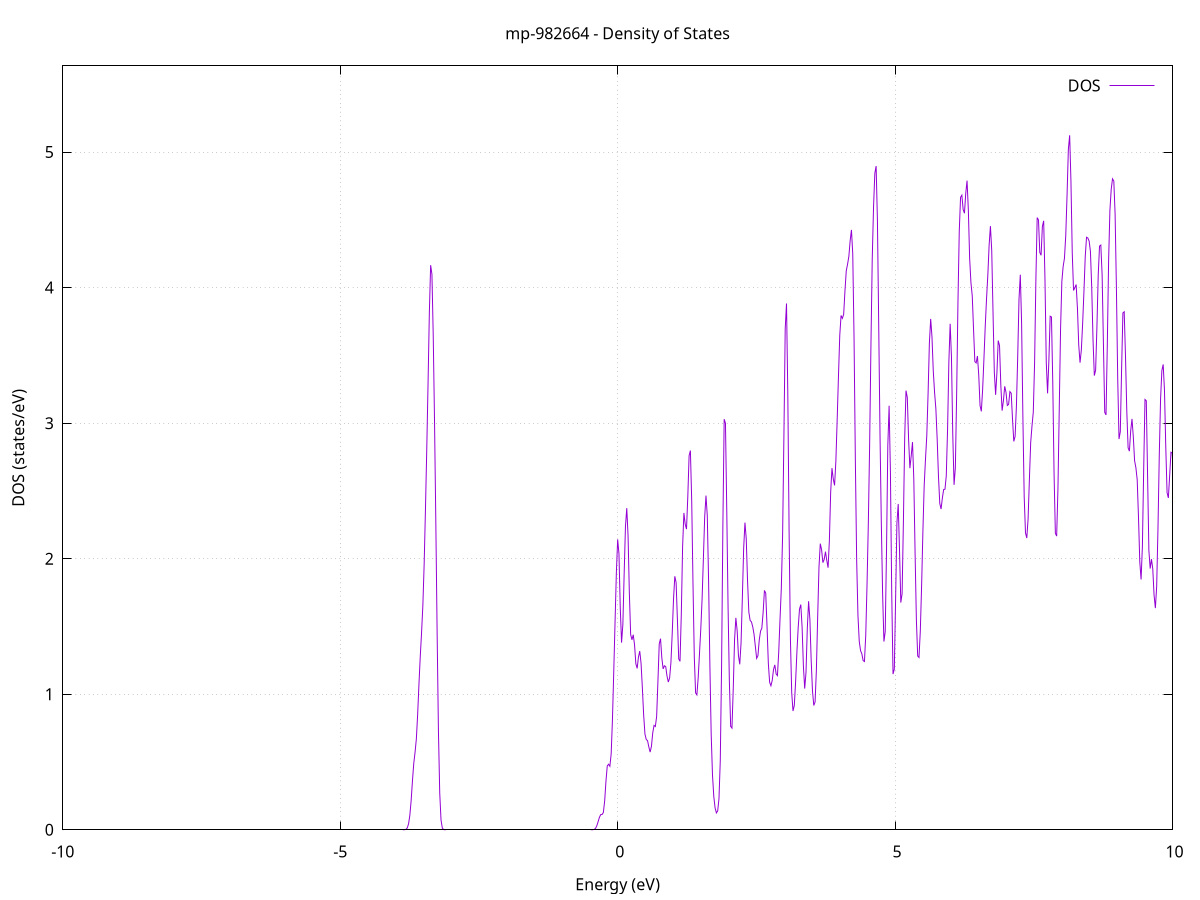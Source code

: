 set title 'mp-982664 - Density of States'
set xlabel 'Energy (eV)'
set ylabel 'DOS (states/eV)'
set grid
set xrange [-10:10]
set yrange [0:5.636]
set xzeroaxis lt -1
set terminal png size 800,600
set output 'mp-982664_dos_gnuplot.png'
plot '-' using 1:2 with lines title 'DOS'
-32.794600 0.000000
-32.771200 0.000000
-32.747800 0.000000
-32.724400 0.000000
-32.700900 0.000000
-32.677500 0.000000
-32.654100 0.000000
-32.630700 0.000000
-32.607300 0.000000
-32.583900 0.000000
-32.560500 0.000000
-32.537100 0.000000
-32.513700 0.000000
-32.490300 0.000000
-32.466900 0.000000
-32.443500 0.000000
-32.420000 0.000000
-32.396600 0.000000
-32.373200 0.000000
-32.349800 0.000000
-32.326400 0.000000
-32.303000 0.000000
-32.279600 0.000000
-32.256200 0.000000
-32.232800 0.000000
-32.209400 0.000000
-32.186000 0.000000
-32.162600 0.000000
-32.139100 0.000000
-32.115700 0.000000
-32.092300 0.000000
-32.068900 0.000000
-32.045500 0.000000
-32.022100 0.000000
-31.998700 0.000000
-31.975300 0.000000
-31.951900 0.000000
-31.928500 0.000000
-31.905100 0.000000
-31.881700 0.000000
-31.858200 0.000000
-31.834800 0.000000
-31.811400 0.000000
-31.788000 0.000000
-31.764600 0.000000
-31.741200 0.000000
-31.717800 0.000000
-31.694400 0.000000
-31.671000 0.000000
-31.647600 0.000000
-31.624200 0.000000
-31.600800 0.000000
-31.577300 0.000000
-31.553900 0.000000
-31.530500 0.000000
-31.507100 0.000000
-31.483700 0.000000
-31.460300 0.000000
-31.436900 0.000000
-31.413500 0.000000
-31.390100 0.000000
-31.366700 0.000000
-31.343300 0.000000
-31.319900 0.000000
-31.296400 0.000000
-31.273000 0.000000
-31.249600 0.000000
-31.226200 0.000000
-31.202800 0.000000
-31.179400 0.000000
-31.156000 0.000000
-31.132600 0.000000
-31.109200 0.000000
-31.085800 0.000000
-31.062400 0.000000
-31.039000 0.000000
-31.015500 0.000000
-30.992100 0.000000
-30.968700 0.000000
-30.945300 0.000000
-30.921900 0.000000
-30.898500 0.000000
-30.875100 0.000000
-30.851700 0.000000
-30.828300 0.000000
-30.804900 0.000700
-30.781500 0.009900
-30.758100 0.092300
-30.734600 0.560200
-30.711200 2.228500
-30.687800 5.853200
-30.664400 10.412700
-30.641000 13.701100
-30.617600 16.357800
-30.594200 20.513200
-30.570800 23.123900
-30.547400 19.218900
-30.524000 10.845600
-30.500600 4.059400
-30.477200 1.001400
-30.453800 0.162400
-30.430300 0.017300
-30.406900 0.001200
-30.383500 0.000100
-30.360100 0.000000
-30.336700 0.000000
-30.313300 0.000000
-30.289900 0.000000
-30.266500 0.000000
-30.243100 0.000000
-30.219700 0.000000
-30.196300 0.000000
-30.172900 0.000000
-30.149400 0.000000
-30.126000 0.000000
-30.102600 0.000000
-30.079200 0.000000
-30.055800 0.000000
-30.032400 0.000000
-30.009000 0.000000
-29.985600 0.000000
-29.962200 0.000000
-29.938800 0.000000
-29.915400 0.000000
-29.892000 0.000000
-29.868500 0.000000
-29.845100 0.000000
-29.821700 0.000000
-29.798300 0.000000
-29.774900 0.000000
-29.751500 0.000000
-29.728100 0.000000
-29.704700 0.000000
-29.681300 0.000000
-29.657900 0.000000
-29.634500 0.000000
-29.611100 0.000000
-29.587600 0.000000
-29.564200 0.000000
-29.540800 0.000000
-29.517400 0.000000
-29.494000 0.000000
-29.470600 0.000000
-29.447200 0.000000
-29.423800 0.000000
-29.400400 0.000000
-29.377000 0.000000
-29.353600 0.000000
-29.330200 0.000000
-29.306700 0.000000
-29.283300 0.000000
-29.259900 0.000000
-29.236500 0.000000
-29.213100 0.000000
-29.189700 0.000000
-29.166300 0.000000
-29.142900 0.000000
-29.119500 0.000000
-29.096100 0.000000
-29.072700 0.000000
-29.049300 0.000000
-29.025800 0.000000
-29.002400 0.000000
-28.979000 0.000000
-28.955600 0.000000
-28.932200 0.000000
-28.908800 0.000000
-28.885400 0.000000
-28.862000 0.000000
-28.838600 0.000000
-28.815200 0.000000
-28.791800 0.000000
-28.768400 0.000000
-28.744900 0.000000
-28.721500 0.000000
-28.698100 0.000000
-28.674700 0.000000
-28.651300 0.000000
-28.627900 0.000000
-28.604500 0.000000
-28.581100 0.000000
-28.557700 0.000000
-28.534300 0.000000
-28.510900 0.000000
-28.487500 0.000000
-28.464000 0.000000
-28.440600 0.000000
-28.417200 0.000000
-28.393800 0.000000
-28.370400 0.000000
-28.347000 0.000000
-28.323600 0.000000
-28.300200 0.000000
-28.276800 0.000000
-28.253400 0.000000
-28.230000 0.000000
-28.206600 0.000000
-28.183100 0.000000
-28.159700 0.000000
-28.136300 0.000000
-28.112900 0.000000
-28.089500 0.000000
-28.066100 0.000000
-28.042700 0.000000
-28.019300 0.000000
-27.995900 0.000000
-27.972500 0.000000
-27.949100 0.000000
-27.925700 0.000000
-27.902200 0.000000
-27.878800 0.000000
-27.855400 0.000000
-27.832000 0.000000
-27.808600 0.000000
-27.785200 0.000000
-27.761800 0.000000
-27.738400 0.000000
-27.715000 0.000000
-27.691600 0.000000
-27.668200 0.000000
-27.644800 0.000000
-27.621400 0.000000
-27.597900 0.000000
-27.574500 0.000000
-27.551100 0.000000
-27.527700 0.000000
-27.504300 0.000000
-27.480900 0.000000
-27.457500 0.000000
-27.434100 0.000000
-27.410700 0.000000
-27.387300 0.000000
-27.363900 0.000000
-27.340500 0.000000
-27.317000 0.000000
-27.293600 0.000000
-27.270200 0.000000
-27.246800 0.000000
-27.223400 0.000000
-27.200000 0.000000
-27.176600 0.000000
-27.153200 0.000000
-27.129800 0.000000
-27.106400 0.000000
-27.083000 0.000000
-27.059600 0.000000
-27.036100 0.000000
-27.012700 0.000000
-26.989300 0.000000
-26.965900 0.000000
-26.942500 0.000000
-26.919100 0.000000
-26.895700 0.000000
-26.872300 0.000000
-26.848900 0.000000
-26.825500 0.000000
-26.802100 0.000000
-26.778700 0.000000
-26.755200 0.000000
-26.731800 0.000000
-26.708400 0.000000
-26.685000 0.000000
-26.661600 0.000000
-26.638200 0.000000
-26.614800 0.000000
-26.591400 0.000000
-26.568000 0.000000
-26.544600 0.000000
-26.521200 0.000000
-26.497800 0.000000
-26.474300 0.000000
-26.450900 0.000000
-26.427500 0.000000
-26.404100 0.000000
-26.380700 0.000000
-26.357300 0.000000
-26.333900 0.000000
-26.310500 0.000000
-26.287100 0.000000
-26.263700 0.000000
-26.240300 0.000000
-26.216900 0.000000
-26.193400 0.000000
-26.170000 0.000000
-26.146600 0.000000
-26.123200 0.000000
-26.099800 0.000000
-26.076400 0.000000
-26.053000 0.000000
-26.029600 0.000000
-26.006200 0.000000
-25.982800 0.000000
-25.959400 0.000000
-25.936000 0.000000
-25.912500 0.000000
-25.889100 0.000000
-25.865700 0.000000
-25.842300 0.000000
-25.818900 0.000000
-25.795500 0.000000
-25.772100 0.000000
-25.748700 0.000000
-25.725300 0.000000
-25.701900 0.000000
-25.678500 0.000000
-25.655100 0.000000
-25.631600 0.000000
-25.608200 0.000000
-25.584800 0.000000
-25.561400 0.000000
-25.538000 0.000000
-25.514600 0.000000
-25.491200 0.000000
-25.467800 0.000000
-25.444400 0.000000
-25.421000 0.000000
-25.397600 0.000000
-25.374200 0.000000
-25.350700 0.000000
-25.327300 0.000000
-25.303900 0.000000
-25.280500 0.000000
-25.257100 0.000000
-25.233700 0.000000
-25.210300 0.000000
-25.186900 0.000000
-25.163500 0.000000
-25.140100 0.000000
-25.116700 0.000000
-25.093300 0.000000
-25.069800 0.000000
-25.046400 0.000000
-25.023000 0.000000
-24.999600 0.000000
-24.976200 0.000000
-24.952800 0.000000
-24.929400 0.000000
-24.906000 0.000000
-24.882600 0.000000
-24.859200 0.000000
-24.835800 0.000000
-24.812400 0.000000
-24.789000 0.000000
-24.765500 0.000000
-24.742100 0.000000
-24.718700 0.000000
-24.695300 0.000000
-24.671900 0.000000
-24.648500 0.000000
-24.625100 0.000000
-24.601700 0.000000
-24.578300 0.000000
-24.554900 0.000000
-24.531500 0.000000
-24.508100 0.000000
-24.484600 0.000000
-24.461200 0.000000
-24.437800 0.000000
-24.414400 0.000000
-24.391000 0.000000
-24.367600 0.000000
-24.344200 0.000000
-24.320800 0.000000
-24.297400 0.000000
-24.274000 0.000000
-24.250600 0.000000
-24.227200 0.000000
-24.203700 0.000000
-24.180300 0.000000
-24.156900 0.000000
-24.133500 0.000000
-24.110100 0.000000
-24.086700 0.000000
-24.063300 0.000000
-24.039900 0.000000
-24.016500 0.000000
-23.993100 0.000000
-23.969700 0.000000
-23.946300 0.000000
-23.922800 0.000000
-23.899400 0.000000
-23.876000 0.000000
-23.852600 0.000000
-23.829200 0.000000
-23.805800 0.000000
-23.782400 0.000000
-23.759000 0.000000
-23.735600 0.000000
-23.712200 0.000000
-23.688800 0.000000
-23.665400 0.000000
-23.641900 0.000000
-23.618500 0.000000
-23.595100 0.000000
-23.571700 0.000000
-23.548300 0.000000
-23.524900 0.000000
-23.501500 0.000000
-23.478100 0.000000
-23.454700 0.000000
-23.431300 0.000000
-23.407900 0.000000
-23.384500 0.000000
-23.361000 0.000000
-23.337600 0.000000
-23.314200 0.000000
-23.290800 0.000000
-23.267400 0.000000
-23.244000 0.000000
-23.220600 0.000000
-23.197200 0.000000
-23.173800 0.000000
-23.150400 0.000000
-23.127000 0.000000
-23.103600 0.000000
-23.080100 0.000000
-23.056700 0.000000
-23.033300 0.000000
-23.009900 0.000000
-22.986500 0.000000
-22.963100 0.000000
-22.939700 0.000000
-22.916300 0.000000
-22.892900 0.000000
-22.869500 0.000000
-22.846100 0.000000
-22.822700 0.000000
-22.799200 0.000000
-22.775800 0.000000
-22.752400 0.000000
-22.729000 0.000000
-22.705600 0.000000
-22.682200 0.000000
-22.658800 0.000000
-22.635400 0.000000
-22.612000 0.000000
-22.588600 0.000000
-22.565200 0.000000
-22.541800 0.000000
-22.518300 0.000000
-22.494900 0.000000
-22.471500 0.000000
-22.448100 0.000000
-22.424700 0.000000
-22.401300 0.000000
-22.377900 0.000000
-22.354500 0.000000
-22.331100 0.000000
-22.307700 0.000000
-22.284300 0.000000
-22.260900 0.000000
-22.237400 0.000000
-22.214000 0.000000
-22.190600 0.000000
-22.167200 0.000000
-22.143800 0.000000
-22.120400 0.000000
-22.097000 0.000000
-22.073600 0.000000
-22.050200 0.000000
-22.026800 0.000000
-22.003400 0.000000
-21.980000 0.000000
-21.956600 0.000000
-21.933100 0.000000
-21.909700 0.000000
-21.886300 0.000000
-21.862900 0.000000
-21.839500 0.000000
-21.816100 0.000000
-21.792700 0.000000
-21.769300 0.000000
-21.745900 0.000000
-21.722500 0.000000
-21.699100 0.000000
-21.675700 0.000000
-21.652200 0.000000
-21.628800 0.000000
-21.605400 0.000000
-21.582000 0.000000
-21.558600 0.000000
-21.535200 0.000000
-21.511800 0.000000
-21.488400 0.000000
-21.465000 0.000000
-21.441600 0.000000
-21.418200 0.000000
-21.394800 0.000000
-21.371300 0.000000
-21.347900 0.000000
-21.324500 0.000000
-21.301100 0.000000
-21.277700 0.000000
-21.254300 0.000000
-21.230900 0.000000
-21.207500 0.000000
-21.184100 0.000000
-21.160700 0.000000
-21.137300 0.000000
-21.113900 0.000000
-21.090400 0.000000
-21.067000 0.000000
-21.043600 0.000000
-21.020200 0.000000
-20.996800 0.000000
-20.973400 0.000000
-20.950000 0.000000
-20.926600 0.000000
-20.903200 0.000000
-20.879800 0.000000
-20.856400 0.000000
-20.833000 0.000000
-20.809500 0.000000
-20.786100 0.000000
-20.762700 0.000000
-20.739300 0.000000
-20.715900 0.000000
-20.692500 0.000000
-20.669100 0.000000
-20.645700 0.000000
-20.622300 0.000000
-20.598900 0.000000
-20.575500 0.000000
-20.552100 0.000000
-20.528600 0.000000
-20.505200 0.000000
-20.481800 0.000000
-20.458400 0.000000
-20.435000 0.000000
-20.411600 0.000000
-20.388200 0.000000
-20.364800 0.000000
-20.341400 0.000000
-20.318000 0.000000
-20.294600 0.000000
-20.271200 0.000000
-20.247700 0.000000
-20.224300 0.000000
-20.200900 0.000000
-20.177500 0.000000
-20.154100 0.000000
-20.130700 0.000000
-20.107300 0.000000
-20.083900 0.000000
-20.060500 0.000000
-20.037100 0.000000
-20.013700 0.000000
-19.990300 0.000000
-19.966800 0.000000
-19.943400 0.000000
-19.920000 0.000000
-19.896600 0.000000
-19.873200 0.000000
-19.849800 0.000000
-19.826400 0.000000
-19.803000 0.000000
-19.779600 0.000000
-19.756200 0.000000
-19.732800 0.000000
-19.709400 0.000000
-19.685900 0.000000
-19.662500 0.000000
-19.639100 0.000000
-19.615700 0.000000
-19.592300 0.000000
-19.568900 0.000000
-19.545500 0.000000
-19.522100 0.000000
-19.498700 0.000000
-19.475300 0.000000
-19.451900 0.000000
-19.428500 0.000000
-19.405000 0.000000
-19.381600 0.000000
-19.358200 0.000000
-19.334800 0.000000
-19.311400 0.000000
-19.288000 0.000000
-19.264600 0.000000
-19.241200 0.000000
-19.217800 0.000000
-19.194400 0.000000
-19.171000 0.000000
-19.147600 0.000000
-19.124200 0.000000
-19.100700 0.000000
-19.077300 0.000000
-19.053900 0.000000
-19.030500 0.000000
-19.007100 0.000000
-18.983700 0.000000
-18.960300 0.000000
-18.936900 0.000000
-18.913500 0.000000
-18.890100 0.000000
-18.866700 0.000000
-18.843300 0.000000
-18.819800 0.000000
-18.796400 0.000000
-18.773000 0.000000
-18.749600 0.000000
-18.726200 0.000000
-18.702800 0.000000
-18.679400 0.000000
-18.656000 0.000000
-18.632600 0.000000
-18.609200 0.000000
-18.585800 0.000000
-18.562400 0.000000
-18.538900 0.000000
-18.515500 0.000000
-18.492100 0.000000
-18.468700 0.000000
-18.445300 0.000000
-18.421900 0.000000
-18.398500 0.000000
-18.375100 0.000000
-18.351700 0.000000
-18.328300 0.000000
-18.304900 0.000000
-18.281500 0.000000
-18.258000 0.000000
-18.234600 0.000000
-18.211200 0.000000
-18.187800 0.000000
-18.164400 0.000000
-18.141000 0.000000
-18.117600 0.000000
-18.094200 0.000000
-18.070800 0.000000
-18.047400 0.000000
-18.024000 0.000000
-18.000600 0.000000
-17.977100 0.000000
-17.953700 0.000000
-17.930300 0.000000
-17.906900 0.000000
-17.883500 0.000000
-17.860100 0.000000
-17.836700 0.000000
-17.813300 0.000000
-17.789900 0.000000
-17.766500 0.000000
-17.743100 0.000000
-17.719700 0.000000
-17.696200 0.000000
-17.672800 0.000000
-17.649400 0.000000
-17.626000 0.000000
-17.602600 0.000000
-17.579200 0.000000
-17.555800 0.000000
-17.532400 0.000000
-17.509000 0.000000
-17.485600 0.000000
-17.462200 0.000000
-17.438800 0.000000
-17.415300 0.000000
-17.391900 0.000000
-17.368500 0.000000
-17.345100 0.000000
-17.321700 0.000000
-17.298300 0.000000
-17.274900 0.000000
-17.251500 0.000000
-17.228100 0.000000
-17.204700 0.000000
-17.181300 0.000000
-17.157900 0.000000
-17.134400 0.000000
-17.111000 0.000000
-17.087600 0.000000
-17.064200 0.000000
-17.040800 0.000000
-17.017400 0.000000
-16.994000 0.000000
-16.970600 0.000000
-16.947200 0.000000
-16.923800 0.000000
-16.900400 0.000000
-16.877000 0.000000
-16.853500 0.000000
-16.830100 0.000000
-16.806700 0.000000
-16.783300 0.000000
-16.759900 0.000000
-16.736500 0.000000
-16.713100 0.000000
-16.689700 0.000000
-16.666300 0.000000
-16.642900 0.000000
-16.619500 0.000000
-16.596100 0.000000
-16.572600 0.000000
-16.549200 0.000000
-16.525800 0.000000
-16.502400 0.000000
-16.479000 0.000000
-16.455600 0.000000
-16.432200 0.000000
-16.408800 0.000000
-16.385400 0.000000
-16.362000 0.000000
-16.338600 0.000000
-16.315200 0.000000
-16.291800 0.000000
-16.268300 0.000000
-16.244900 0.000000
-16.221500 0.000000
-16.198100 0.000000
-16.174700 0.000000
-16.151300 0.000000
-16.127900 0.000000
-16.104500 0.000000
-16.081100 0.000000
-16.057700 0.000000
-16.034300 0.000000
-16.010900 0.000000
-15.987400 0.000000
-15.964000 0.000000
-15.940600 0.000000
-15.917200 0.000000
-15.893800 0.000000
-15.870400 0.000000
-15.847000 0.000000
-15.823600 0.000000
-15.800200 0.000000
-15.776800 0.000000
-15.753400 0.000000
-15.730000 0.000000
-15.706500 0.000000
-15.683100 0.000000
-15.659700 0.000000
-15.636300 0.000000
-15.612900 0.000000
-15.589500 0.000000
-15.566100 0.000000
-15.542700 0.000000
-15.519300 0.000000
-15.495900 0.000000
-15.472500 0.000000
-15.449100 0.000000
-15.425600 0.000000
-15.402200 0.000000
-15.378800 0.000000
-15.355400 0.000000
-15.332000 0.000000
-15.308600 0.000000
-15.285200 0.000000
-15.261800 0.000000
-15.238400 0.000000
-15.215000 0.000000
-15.191600 0.000000
-15.168200 0.000000
-15.144700 0.000000
-15.121300 0.000000
-15.097900 0.000000
-15.074500 0.000000
-15.051100 0.000000
-15.027700 0.000000
-15.004300 0.000000
-14.980900 0.000000
-14.957500 0.000000
-14.934100 0.000000
-14.910700 0.000000
-14.887300 0.000000
-14.863800 0.000000
-14.840400 0.000000
-14.817000 0.000000
-14.793600 0.000000
-14.770200 0.000000
-14.746800 0.000000
-14.723400 0.000000
-14.700000 0.000000
-14.676600 0.000000
-14.653200 0.000000
-14.629800 0.000000
-14.606400 0.000000
-14.582900 0.000000
-14.559500 0.000000
-14.536100 0.000000
-14.512700 0.000000
-14.489300 0.000000
-14.465900 0.000000
-14.442500 0.000800
-14.419100 0.010800
-14.395700 0.092300
-14.372300 0.526600
-14.348900 2.017200
-14.325500 5.220200
-14.302000 9.266400
-14.278600 11.895400
-14.255200 13.080800
-14.231800 16.361200
-14.208400 23.691600
-14.185000 31.831900
-14.161600 36.487300
-14.138200 37.607400
-14.114800 38.975900
-14.091400 42.628100
-14.068000 43.887000
-14.044600 36.319000
-14.021100 21.966400
-13.997700 9.299300
-13.974300 2.702400
-13.950900 0.533600
-13.927500 0.071100
-13.904100 0.006400
-13.880700 0.000400
-13.857300 0.000000
-13.833900 0.000000
-13.810500 0.000000
-13.787100 0.000000
-13.763700 0.000000
-13.740200 0.000000
-13.716800 0.000000
-13.693400 0.000000
-13.670000 0.000000
-13.646600 0.000000
-13.623200 0.000000
-13.599800 0.000000
-13.576400 0.000000
-13.553000 0.000000
-13.529600 0.000000
-13.506200 0.000000
-13.482800 0.000600
-13.459400 0.009500
-13.435900 0.099800
-13.412500 0.689800
-13.389100 3.160000
-13.365700 9.744700
-13.342300 20.892700
-13.318900 32.965400
-13.295500 41.012500
-13.272100 41.540900
-13.248700 33.090100
-13.225300 19.481700
-13.201900 8.090600
-13.178500 2.310200
-13.155000 0.447500
-13.131600 0.058300
-13.108200 0.005100
-13.084800 0.000300
-13.061400 0.000000
-13.038000 0.000000
-13.014600 0.000000
-12.991200 0.000000
-12.967800 0.000000
-12.944400 0.000000
-12.921000 0.000000
-12.897600 0.000000
-12.874100 0.000000
-12.850700 0.000000
-12.827300 0.000000
-12.803900 0.000000
-12.780500 0.000000
-12.757100 0.000000
-12.733700 0.000000
-12.710300 0.000000
-12.686900 0.000000
-12.663500 0.000000
-12.640100 0.000000
-12.616700 0.000000
-12.593200 0.000000
-12.569800 0.000000
-12.546400 0.000000
-12.523000 0.000000
-12.499600 0.000000
-12.476200 0.000000
-12.452800 0.000000
-12.429400 0.000000
-12.406000 0.000000
-12.382600 0.000000
-12.359200 0.000000
-12.335800 0.000000
-12.312300 0.000000
-12.288900 0.000000
-12.265500 0.000000
-12.242100 0.000000
-12.218700 0.000000
-12.195300 0.000000
-12.171900 0.000000
-12.148500 0.000000
-12.125100 0.000000
-12.101700 0.000000
-12.078300 0.000000
-12.054900 0.000000
-12.031400 0.000000
-12.008000 0.000000
-11.984600 0.000000
-11.961200 0.000000
-11.937800 0.000000
-11.914400 0.000000
-11.891000 0.000000
-11.867600 0.000000
-11.844200 0.000000
-11.820800 0.000000
-11.797400 0.000000
-11.774000 0.000000
-11.750500 0.000000
-11.727100 0.000000
-11.703700 0.000000
-11.680300 0.000000
-11.656900 0.000000
-11.633500 0.000000
-11.610100 0.000000
-11.586700 0.000000
-11.563300 0.000000
-11.539900 0.000000
-11.516500 0.000000
-11.493100 0.000000
-11.469600 0.000000
-11.446200 0.000000
-11.422800 0.000000
-11.399400 0.000000
-11.376000 0.000000
-11.352600 0.000000
-11.329200 0.000000
-11.305800 0.000000
-11.282400 0.000000
-11.259000 0.000000
-11.235600 0.000000
-11.212200 0.000000
-11.188700 0.000000
-11.165300 0.000000
-11.141900 0.000000
-11.118500 0.000000
-11.095100 0.000000
-11.071700 0.000000
-11.048300 0.000000
-11.024900 0.000000
-11.001500 0.000000
-10.978100 0.000000
-10.954700 0.000000
-10.931300 0.000000
-10.907900 0.000000
-10.884400 0.000000
-10.861000 0.000000
-10.837600 0.000000
-10.814200 0.000000
-10.790800 0.000000
-10.767400 0.000000
-10.744000 0.000000
-10.720600 0.000000
-10.697200 0.000000
-10.673800 0.000000
-10.650400 0.000000
-10.627000 0.000000
-10.603500 0.000000
-10.580100 0.000000
-10.556700 0.000000
-10.533300 0.000000
-10.509900 0.000000
-10.486500 0.000000
-10.463100 0.000000
-10.439700 0.000000
-10.416300 0.000000
-10.392900 0.000000
-10.369500 0.000000
-10.346100 0.000000
-10.322600 0.000000
-10.299200 0.000000
-10.275800 0.000000
-10.252400 0.000000
-10.229000 0.000000
-10.205600 0.000000
-10.182200 0.000000
-10.158800 0.000000
-10.135400 0.000000
-10.112000 0.000000
-10.088600 0.000000
-10.065200 0.000000
-10.041700 0.000000
-10.018300 0.000000
-9.994900 0.000000
-9.971500 0.000000
-9.948100 0.000000
-9.924700 0.000000
-9.901300 0.000000
-9.877900 0.000000
-9.854500 0.000000
-9.831100 0.000000
-9.807700 0.000000
-9.784300 0.000000
-9.760800 0.000000
-9.737400 0.000000
-9.714000 0.000000
-9.690600 0.000000
-9.667200 0.000000
-9.643800 0.000000
-9.620400 0.000000
-9.597000 0.000000
-9.573600 0.000000
-9.550200 0.000000
-9.526800 0.000000
-9.503400 0.000000
-9.479900 0.000000
-9.456500 0.000000
-9.433100 0.000000
-9.409700 0.000000
-9.386300 0.000000
-9.362900 0.000000
-9.339500 0.000000
-9.316100 0.000000
-9.292700 0.000000
-9.269300 0.000000
-9.245900 0.000000
-9.222500 0.000000
-9.199000 0.000000
-9.175600 0.000000
-9.152200 0.000000
-9.128800 0.000000
-9.105400 0.000000
-9.082000 0.000000
-9.058600 0.000000
-9.035200 0.000000
-9.011800 0.000000
-8.988400 0.000000
-8.965000 0.000000
-8.941600 0.000000
-8.918100 0.000000
-8.894700 0.000000
-8.871300 0.000000
-8.847900 0.000000
-8.824500 0.000000
-8.801100 0.000000
-8.777700 0.000000
-8.754300 0.000000
-8.730900 0.000000
-8.707500 0.000000
-8.684100 0.000000
-8.660700 0.000000
-8.637200 0.000000
-8.613800 0.000000
-8.590400 0.000000
-8.567000 0.000000
-8.543600 0.000000
-8.520200 0.000000
-8.496800 0.000000
-8.473400 0.000000
-8.450000 0.000000
-8.426600 0.000000
-8.403200 0.000000
-8.379800 0.000000
-8.356300 0.000000
-8.332900 0.000000
-8.309500 0.000000
-8.286100 0.000000
-8.262700 0.000000
-8.239300 0.000000
-8.215900 0.000000
-8.192500 0.000000
-8.169100 0.000000
-8.145700 0.000000
-8.122300 0.000000
-8.098900 0.000000
-8.075500 0.000000
-8.052000 0.000000
-8.028600 0.000000
-8.005200 0.000000
-7.981800 0.000000
-7.958400 0.000000
-7.935000 0.000000
-7.911600 0.000000
-7.888200 0.000000
-7.864800 0.000000
-7.841400 0.000000
-7.818000 0.000000
-7.794600 0.000000
-7.771100 0.000000
-7.747700 0.000000
-7.724300 0.000000
-7.700900 0.000000
-7.677500 0.000000
-7.654100 0.000000
-7.630700 0.000000
-7.607300 0.000000
-7.583900 0.000000
-7.560500 0.000000
-7.537100 0.000000
-7.513700 0.000000
-7.490200 0.000000
-7.466800 0.000000
-7.443400 0.000000
-7.420000 0.000000
-7.396600 0.000000
-7.373200 0.000000
-7.349800 0.000000
-7.326400 0.000000
-7.303000 0.000000
-7.279600 0.000000
-7.256200 0.000000
-7.232800 0.000000
-7.209300 0.000000
-7.185900 0.000000
-7.162500 0.000000
-7.139100 0.000000
-7.115700 0.000000
-7.092300 0.000000
-7.068900 0.000000
-7.045500 0.000000
-7.022100 0.000000
-6.998700 0.000000
-6.975300 0.000000
-6.951900 0.000000
-6.928400 0.000000
-6.905000 0.000000
-6.881600 0.000000
-6.858200 0.000000
-6.834800 0.000000
-6.811400 0.000000
-6.788000 0.000000
-6.764600 0.000000
-6.741200 0.000000
-6.717800 0.000000
-6.694400 0.000000
-6.671000 0.000000
-6.647500 0.000000
-6.624100 0.000000
-6.600700 0.000000
-6.577300 0.000000
-6.553900 0.000000
-6.530500 0.000000
-6.507100 0.000000
-6.483700 0.000000
-6.460300 0.000000
-6.436900 0.000000
-6.413500 0.000000
-6.390100 0.000000
-6.366600 0.000000
-6.343200 0.000000
-6.319800 0.000000
-6.296400 0.000000
-6.273000 0.000000
-6.249600 0.000000
-6.226200 0.000000
-6.202800 0.000000
-6.179400 0.000000
-6.156000 0.000000
-6.132600 0.000000
-6.109200 0.000000
-6.085700 0.000000
-6.062300 0.000000
-6.038900 0.000000
-6.015500 0.000000
-5.992100 0.000000
-5.968700 0.000000
-5.945300 0.000000
-5.921900 0.000000
-5.898500 0.000000
-5.875100 0.000000
-5.851700 0.000000
-5.828300 0.000000
-5.804800 0.000000
-5.781400 0.000000
-5.758000 0.000000
-5.734600 0.000000
-5.711200 0.000000
-5.687800 0.000000
-5.664400 0.000000
-5.641000 0.000000
-5.617600 0.000000
-5.594200 0.000000
-5.570800 0.000000
-5.547400 0.000000
-5.523900 0.000000
-5.500500 0.000000
-5.477100 0.000000
-5.453700 0.000000
-5.430300 0.000000
-5.406900 0.000000
-5.383500 0.000000
-5.360100 0.000000
-5.336700 0.000000
-5.313300 0.000000
-5.289900 0.000000
-5.266500 0.000000
-5.243100 0.000000
-5.219600 0.000000
-5.196200 0.000000
-5.172800 0.000000
-5.149400 0.000000
-5.126000 0.000000
-5.102600 0.000000
-5.079200 0.000000
-5.055800 0.000000
-5.032400 0.000000
-5.009000 0.000000
-4.985600 0.000000
-4.962200 0.000000
-4.938700 0.000000
-4.915300 0.000000
-4.891900 0.000000
-4.868500 0.000000
-4.845100 0.000000
-4.821700 0.000000
-4.798300 0.000000
-4.774900 0.000000
-4.751500 0.000000
-4.728100 0.000000
-4.704700 0.000000
-4.681300 0.000000
-4.657800 0.000000
-4.634400 0.000000
-4.611000 0.000000
-4.587600 0.000000
-4.564200 0.000000
-4.540800 0.000000
-4.517400 0.000000
-4.494000 0.000000
-4.470600 0.000000
-4.447200 0.000000
-4.423800 0.000000
-4.400400 0.000000
-4.376900 0.000000
-4.353500 0.000000
-4.330100 0.000000
-4.306700 0.000000
-4.283300 0.000000
-4.259900 0.000000
-4.236500 0.000000
-4.213100 0.000000
-4.189700 0.000000
-4.166300 0.000000
-4.142900 0.000000
-4.119500 0.000000
-4.096000 0.000000
-4.072600 0.000000
-4.049200 0.000000
-4.025800 0.000000
-4.002400 0.000000
-3.979000 0.000000
-3.955600 0.000000
-3.932200 0.000000
-3.908800 0.000000
-3.885400 0.000000
-3.862000 0.000100
-3.838600 0.000500
-3.815100 0.003100
-3.791700 0.013600
-3.768300 0.043300
-3.744900 0.107200
-3.721500 0.216900
-3.698100 0.360600
-3.674700 0.488800
-3.651300 0.571400
-3.627900 0.670200
-3.604500 0.849700
-3.581100 1.073100
-3.557700 1.277300
-3.534200 1.452100
-3.510800 1.653000
-3.487400 1.956900
-3.464000 2.359000
-3.440600 2.801800
-3.417200 3.288000
-3.393800 3.810600
-3.370400 4.165500
-3.347000 4.098500
-3.323600 3.646600
-3.300200 3.010000
-3.276800 2.264700
-3.253300 1.450300
-3.229900 0.729800
-3.206500 0.271100
-3.183100 0.071500
-3.159700 0.013100
-3.136300 0.001600
-3.112900 0.000100
-3.089500 0.000000
-3.066100 0.000000
-3.042700 0.000000
-3.019300 0.000000
-2.995900 0.000000
-2.972400 0.000000
-2.949000 0.000000
-2.925600 0.000000
-2.902200 0.000000
-2.878800 0.000000
-2.855400 0.000000
-2.832000 0.000000
-2.808600 0.000000
-2.785200 0.000000
-2.761800 0.000000
-2.738400 0.000000
-2.715000 0.000000
-2.691500 0.000000
-2.668100 0.000000
-2.644700 0.000000
-2.621300 0.000000
-2.597900 0.000000
-2.574500 0.000000
-2.551100 0.000000
-2.527700 0.000000
-2.504300 0.000000
-2.480900 0.000000
-2.457500 0.000000
-2.434100 0.000000
-2.410700 0.000000
-2.387200 0.000000
-2.363800 0.000000
-2.340400 0.000000
-2.317000 0.000000
-2.293600 0.000000
-2.270200 0.000000
-2.246800 0.000000
-2.223400 0.000000
-2.200000 0.000000
-2.176600 0.000000
-2.153200 0.000000
-2.129800 0.000000
-2.106300 0.000000
-2.082900 0.000000
-2.059500 0.000000
-2.036100 0.000000
-2.012700 0.000000
-1.989300 0.000000
-1.965900 0.000000
-1.942500 0.000000
-1.919100 0.000000
-1.895700 0.000000
-1.872300 0.000000
-1.848900 0.000000
-1.825400 0.000000
-1.802000 0.000000
-1.778600 0.000000
-1.755200 0.000000
-1.731800 0.000000
-1.708400 0.000000
-1.685000 0.000000
-1.661600 0.000000
-1.638200 0.000000
-1.614800 0.000000
-1.591400 0.000000
-1.568000 0.000000
-1.544500 0.000000
-1.521100 0.000000
-1.497700 0.000000
-1.474300 0.000000
-1.450900 0.000000
-1.427500 0.000000
-1.404100 0.000000
-1.380700 0.000000
-1.357300 0.000000
-1.333900 0.000000
-1.310500 0.000000
-1.287100 0.000000
-1.263600 0.000000
-1.240200 0.000000
-1.216800 0.000000
-1.193400 0.000000
-1.170000 0.000000
-1.146600 0.000000
-1.123200 0.000000
-1.099800 0.000000
-1.076400 0.000000
-1.053000 0.000000
-1.029600 0.000000
-1.006200 0.000000
-0.982700 0.000000
-0.959300 0.000000
-0.935900 0.000000
-0.912500 0.000000
-0.889100 0.000000
-0.865700 0.000000
-0.842300 0.000000
-0.818900 0.000000
-0.795500 0.000000
-0.772100 0.000000
-0.748700 0.000000
-0.725300 0.000000
-0.701800 0.000000
-0.678400 0.000000
-0.655000 0.000000
-0.631600 0.000000
-0.608200 0.000000
-0.584800 0.000000
-0.561400 0.000000
-0.538000 0.000000
-0.514600 0.000000
-0.491200 0.000000
-0.467800 0.000100
-0.444400 0.000500
-0.420900 0.002900
-0.397500 0.011200
-0.374100 0.030800
-0.350700 0.061300
-0.327300 0.093400
-0.303900 0.112200
-0.280500 0.112800
-0.257100 0.128200
-0.233700 0.213200
-0.210300 0.359900
-0.186900 0.471300
-0.163500 0.483600
-0.140000 0.468300
-0.116600 0.560400
-0.093200 0.818000
-0.069800 1.172700
-0.046400 1.537500
-0.023000 1.897300
0.000400 2.142200
0.023800 2.036200
0.047200 1.638100
0.070600 1.380500
0.094000 1.515100
0.117400 1.888000
0.140900 2.238700
0.164300 2.372900
0.187700 2.170100
0.211100 1.745700
0.234500 1.440300
0.257900 1.401500
0.281300 1.439100
0.304700 1.363500
0.328100 1.225200
0.351500 1.190800
0.374900 1.274300
0.398300 1.318200
0.421700 1.229600
0.445200 1.049200
0.468600 0.848100
0.492000 0.706900
0.515400 0.666200
0.538800 0.657500
0.562200 0.611300
0.585600 0.573000
0.609000 0.615700
0.632400 0.714400
0.655800 0.770100
0.679200 0.761900
0.702600 0.834300
0.726100 1.095800
0.749500 1.371200
0.772900 1.410100
0.796300 1.268500
0.819700 1.187000
0.843100 1.210100
0.866500 1.203800
0.889900 1.133800
0.913300 1.089800
0.936700 1.119800
0.960100 1.233700
0.983500 1.446900
1.007000 1.702300
1.030400 1.870300
1.053800 1.823300
1.077200 1.549700
1.100600 1.261200
1.124000 1.242500
1.147400 1.591800
1.170800 2.090500
1.194200 2.337600
1.217600 2.254200
1.241000 2.218300
1.264400 2.458200
1.287900 2.760500
1.311300 2.797800
1.334700 2.429300
1.358100 1.812700
1.381500 1.274500
1.404900 1.010100
1.428300 0.995100
1.451700 1.122600
1.475100 1.300000
1.498500 1.482100
1.521900 1.702300
1.545300 2.002000
1.568800 2.310100
1.592200 2.465200
1.615600 2.316300
1.639000 1.837000
1.662400 1.215100
1.685800 0.707300
1.709200 0.404800
1.732600 0.246900
1.756000 0.161700
1.779400 0.124200
1.802800 0.139100
1.826200 0.228300
1.849700 0.508700
1.873100 1.196500
1.896500 2.240100
1.919900 3.029300
1.943300 2.999500
1.966700 2.354400
1.990100 1.643300
2.013500 1.095300
2.036900 0.762800
2.060300 0.749900
2.083700 1.042200
2.107100 1.402600
2.130600 1.563700
2.154000 1.468800
2.177400 1.284600
2.200800 1.221100
2.224200 1.379400
2.247600 1.712100
2.271000 2.074200
2.294400 2.266300
2.317800 2.146700
2.341200 1.835200
2.364600 1.606000
2.388000 1.544500
2.411500 1.533700
2.434900 1.497600
2.458300 1.442200
2.481700 1.353800
2.505100 1.264600
2.528500 1.284200
2.551900 1.398600
2.575300 1.465300
2.598700 1.487200
2.622100 1.603500
2.645500 1.765900
2.668900 1.745800
2.692400 1.499700
2.715800 1.228900
2.739200 1.088200
2.762600 1.062500
2.786000 1.101800
2.809400 1.183200
2.832800 1.216700
2.856200 1.149900
2.879600 1.137300
2.903000 1.309200
2.926400 1.553400
2.949800 1.781700
2.973300 2.175600
2.996700 2.909500
3.020100 3.697100
3.043500 3.882700
3.066900 3.212000
3.090300 2.191000
3.113700 1.411200
3.137100 1.011500
3.160500 0.876300
3.183900 0.917400
3.207300 1.091300
3.230700 1.310200
3.254100 1.492100
3.277600 1.628100
3.301000 1.661400
3.324400 1.494800
3.347800 1.208800
3.371200 1.041800
3.394600 1.160400
3.418000 1.483300
3.441400 1.686000
3.464800 1.552700
3.488200 1.249400
3.511600 1.024100
3.535000 0.916900
3.558500 0.943200
3.581900 1.180100
3.605300 1.574000
3.628700 1.937900
3.652100 2.110900
3.675500 2.067200
3.698900 1.971200
3.722300 1.993900
3.745700 2.051600
3.769100 1.987600
3.792500 1.933400
3.815900 2.133200
3.839400 2.491900
3.862800 2.667900
3.886200 2.588000
3.909600 2.540900
3.933000 2.720000
3.956400 3.023000
3.979800 3.346800
4.003200 3.647800
4.026600 3.794700
4.050000 3.773100
4.073400 3.802000
4.096800 3.975400
4.120300 4.124300
4.143700 4.172300
4.167100 4.230500
4.190500 4.346200
4.213900 4.426000
4.237300 4.250200
4.260700 3.625300
4.284100 2.732000
4.307500 1.995300
4.330900 1.582300
4.354300 1.390900
4.377700 1.322000
4.401200 1.297900
4.424600 1.247800
4.448000 1.241300
4.471400 1.434700
4.494800 1.812800
4.518200 2.263400
4.541600 2.841200
4.565000 3.571500
4.588400 4.208800
4.611800 4.593400
4.635200 4.843700
4.658600 4.896800
4.682100 4.494600
4.705500 3.712300
4.728900 2.907000
4.752300 2.260800
4.775700 1.735600
4.799100 1.388800
4.822500 1.461900
4.845900 2.063000
4.869300 2.835500
4.892700 3.128700
4.916100 2.638900
4.939500 1.751600
4.963000 1.148700
4.986400 1.185700
5.009800 1.707100
5.033200 2.261600
5.056600 2.403800
5.080000 2.062200
5.103400 1.676100
5.126800 1.741900
5.150200 2.275700
5.173600 2.893000
5.197000 3.240200
5.220400 3.189500
5.243900 2.878600
5.267300 2.667300
5.290700 2.758200
5.314100 2.860100
5.337500 2.589100
5.360900 2.038300
5.384300 1.545200
5.407700 1.281900
5.431100 1.271100
5.454500 1.461600
5.477900 1.793200
5.501300 2.198800
5.524800 2.539000
5.548200 2.734300
5.571600 2.908000
5.595000 3.217100
5.618400 3.589700
5.641800 3.769200
5.665200 3.636400
5.688600 3.384100
5.712000 3.227300
5.735400 3.104500
5.758800 2.883100
5.782200 2.607700
5.805700 2.407600
5.829100 2.366200
5.852500 2.448400
5.875900 2.510500
5.899300 2.512500
5.922700 2.610900
5.946100 2.952800
5.969500 3.451900
5.992900 3.733200
6.016300 3.488300
6.039700 2.919300
6.063100 2.545000
6.086500 2.671100
6.110000 3.217700
6.133400 3.891400
6.156800 4.413400
6.180200 4.665800
6.203600 4.682100
6.227000 4.576600
6.250400 4.548500
6.273800 4.695300
6.297200 4.789300
6.320600 4.573500
6.344000 4.215900
6.367400 4.035900
6.390900 3.939500
6.414300 3.693500
6.437700 3.454300
6.461100 3.444200
6.484500 3.495000
6.507900 3.355900
6.531300 3.129700
6.554700 3.087100
6.578100 3.247800
6.601500 3.474300
6.624900 3.713000
6.648300 3.916800
6.671800 4.092100
6.695200 4.313500
6.718600 4.453900
6.742000 4.274300
6.765400 3.817300
6.788800 3.375300
6.812200 3.209000
6.835600 3.372700
6.859000 3.609500
6.882400 3.572900
6.905800 3.280700
6.929200 3.092600
6.952700 3.165900
6.976100 3.271800
6.999500 3.227500
7.022900 3.130400
7.046300 3.138500
7.069700 3.232900
7.093100 3.220900
7.116500 3.030200
7.139900 2.865300
7.163300 2.902800
7.186700 3.121900
7.210100 3.486800
7.233600 3.915000
7.257000 4.095200
7.280400 3.740700
7.303800 3.038500
7.327200 2.457300
7.350600 2.190100
7.374000 2.152200
7.397400 2.294400
7.420800 2.583300
7.444200 2.857000
7.467600 2.978700
7.491000 3.081600
7.514500 3.443300
7.537900 4.060100
7.561300 4.516700
7.584700 4.498900
7.608100 4.260000
7.631500 4.238600
7.654900 4.451800
7.678300 4.493000
7.701700 4.059900
7.725100 3.448800
7.748500 3.219900
7.771900 3.461200
7.795400 3.789100
7.818800 3.783300
7.842200 3.298700
7.865600 2.623900
7.889000 2.187400
7.912400 2.166800
7.935800 2.521200
7.959200 3.110200
7.982600 3.693900
8.006000 4.047000
8.029400 4.156300
8.052800 4.216700
8.076300 4.386200
8.099700 4.682400
8.123100 5.019400
8.146500 5.123900
8.169900 4.783000
8.193300 4.256600
8.216700 3.979100
8.240100 3.999600
8.263500 4.022800
8.286900 3.846500
8.310300 3.575300
8.333700 3.446300
8.357200 3.540200
8.380600 3.736000
8.404000 3.970400
8.427400 4.229300
8.450800 4.371600
8.474200 4.366000
8.497600 4.343300
8.521000 4.266800
8.544400 3.998700
8.567800 3.612400
8.591200 3.350800
8.614600 3.390600
8.638100 3.712700
8.661500 4.094000
8.684900 4.306300
8.708300 4.314100
8.731700 4.092800
8.755100 3.586100
8.778500 3.079600
8.801900 3.060700
8.825300 3.581600
8.848700 4.201800
8.872100 4.570700
8.895500 4.725600
8.918900 4.802800
8.942400 4.786100
8.965800 4.540800
8.989200 3.996400
9.012600 3.328300
9.036000 2.882800
9.059400 2.936100
9.082800 3.401000
9.106200 3.813400
9.129600 3.822000
9.153000 3.492500
9.176400 3.086500
9.199800 2.818800
9.223300 2.793300
9.246700 2.944100
9.270100 3.031500
9.293500 2.899900
9.316900 2.723100
9.340300 2.671300
9.363700 2.583600
9.387100 2.306600
9.410500 1.976400
9.433900 1.846300
9.457300 2.089700
9.480700 2.659000
9.504200 3.174800
9.527600 3.165800
9.551000 2.611200
9.574400 2.060000
9.597800 1.927200
9.621200 1.996700
9.644600 1.924300
9.668000 1.730500
9.691400 1.635400
9.714800 1.795300
9.738200 2.220300
9.761600 2.759100
9.785100 3.179100
9.808500 3.388400
9.831900 3.433400
9.855300 3.244700
9.878700 2.825100
9.902100 2.487100
9.925500 2.448400
9.948900 2.612100
9.972300 2.785700
9.995700 2.779100
10.019100 2.506500
10.042500 2.066500
10.066000 1.668800
10.089400 1.480700
10.112800 1.464400
10.136200 1.495600
10.159600 1.620000
10.183000 1.962000
10.206400 2.560000
10.229800 3.380000
10.253200 4.247000
10.276600 4.820000
10.300000 4.796800
10.323400 4.215800
10.346900 3.501400
10.370300 3.054500
10.393700 2.996200
10.417100 3.275600
10.440500 3.674200
10.463900 3.866700
10.487300 3.691200
10.510700 3.263400
10.534100 2.787700
10.557500 2.363500
10.580900 2.083200
10.604300 2.159200
10.627800 2.671400
10.651200 3.290100
10.674600 3.559900
10.698000 3.326000
10.721400 2.762600
10.744800 2.221100
10.768200 2.027900
10.791600 2.229900
10.815000 2.551500
10.838400 2.709400
10.861800 2.748500
10.885200 2.915300
10.908700 3.259200
10.932100 3.567800
10.955500 3.622700
10.978900 3.403200
11.002300 2.979400
11.025700 2.372900
11.049100 1.753700
11.072500 1.444800
11.095900 1.600900
11.119300 2.089000
11.142700 2.527800
11.166100 2.549000
11.189600 2.232300
11.213000 1.988100
11.236400 1.992600
11.259800 2.060100
11.283200 2.072500
11.306600 2.194200
11.330000 2.475600
11.353400 2.618700
11.376800 2.408800
11.400200 2.062500
11.423600 1.935400
11.447000 2.065600
11.470400 2.189000
11.493900 2.126400
11.517300 1.925500
11.540700 1.654900
11.564100 1.322000
11.587500 0.979100
11.610900 0.714800
11.634300 0.575200
11.657700 0.544200
11.681100 0.550900
11.704500 0.527000
11.727900 0.473600
11.751300 0.430700
11.774800 0.395700
11.798200 0.325800
11.821600 0.213700
11.845000 0.109900
11.868400 0.057900
11.891800 0.047400
11.915200 0.042800
11.938600 0.028600
11.962000 0.012700
11.985400 0.003700
12.008800 0.000700
12.032200 0.000100
12.055700 0.000000
12.079100 0.000000
12.102500 0.000000
12.125900 0.000000
12.149300 0.000000
12.172700 0.000000
12.196100 0.000000
12.219500 0.000000
12.242900 0.000000
12.266300 0.000000
12.289700 0.000000
12.313100 0.000000
12.336600 0.000000
12.360000 0.000000
12.383400 0.000000
12.406800 0.000000
12.430200 0.000000
12.453600 0.000000
12.477000 0.000000
12.500400 0.000000
12.523800 0.000000
12.547200 0.000000
12.570600 0.000000
12.594000 0.000000
12.617500 0.000000
12.640900 0.000000
12.664300 0.000000
12.687700 0.000000
12.711100 0.000000
12.734500 0.000000
12.757900 0.000000
12.781300 0.000000
12.804700 0.000000
12.828100 0.000000
12.851500 0.000000
12.874900 0.000000
12.898400 0.000000
12.921800 0.000000
12.945200 0.000000
12.968600 0.000000
12.992000 0.000000
13.015400 0.000000
13.038800 0.000000
13.062200 0.000000
13.085600 0.000000
13.109000 0.000000
13.132400 0.000000
13.155800 0.000000
13.179300 0.000000
13.202700 0.000000
13.226100 0.000000
13.249500 0.000000
13.272900 0.000000
13.296300 0.000000
13.319700 0.000000
13.343100 0.000000
13.366500 0.000000
13.389900 0.000000
13.413300 0.000000
13.436700 0.000000
13.460200 0.000000
13.483600 0.000000
13.507000 0.000000
13.530400 0.000000
13.553800 0.000000
13.577200 0.000000
13.600600 0.000000
13.624000 0.000000
13.647400 0.000000
13.670800 0.000000
13.694200 0.000000
13.717600 0.000000
13.741100 0.000000
13.764500 0.000000
13.787900 0.000000
13.811300 0.000000
13.834700 0.000000
13.858100 0.000000
13.881500 0.000000
13.904900 0.000000
13.928300 0.000000
13.951700 0.000000
13.975100 0.000000
13.998500 0.000000
14.022000 0.000000
e
